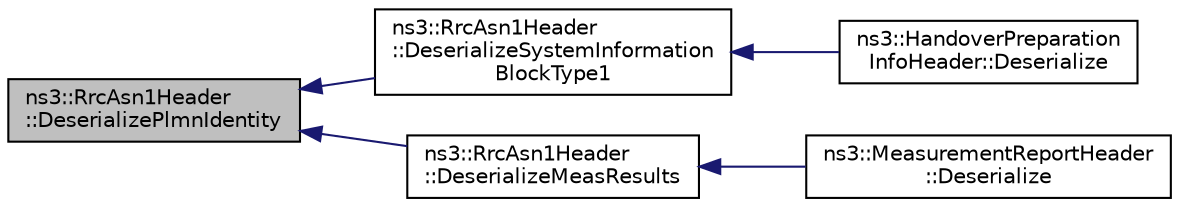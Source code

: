 digraph "ns3::RrcAsn1Header::DeserializePlmnIdentity"
{
  edge [fontname="Helvetica",fontsize="10",labelfontname="Helvetica",labelfontsize="10"];
  node [fontname="Helvetica",fontsize="10",shape=record];
  rankdir="LR";
  Node1 [label="ns3::RrcAsn1Header\l::DeserializePlmnIdentity",height=0.2,width=0.4,color="black", fillcolor="grey75", style="filled", fontcolor="black"];
  Node1 -> Node2 [dir="back",color="midnightblue",fontsize="10",style="solid"];
  Node2 [label="ns3::RrcAsn1Header\l::DeserializeSystemInformation\lBlockType1",height=0.2,width=0.4,color="black", fillcolor="white", style="filled",URL="$d1/d6e/classns3_1_1RrcAsn1Header.html#ac63bc948e0d48d46dae3154c78d4c9f7"];
  Node2 -> Node3 [dir="back",color="midnightblue",fontsize="10",style="solid"];
  Node3 [label="ns3::HandoverPreparation\lInfoHeader::Deserialize",height=0.2,width=0.4,color="black", fillcolor="white", style="filled",URL="$d7/de3/classns3_1_1HandoverPreparationInfoHeader.html#aee844b98e550f07ccf59193acd0a5f43"];
  Node1 -> Node4 [dir="back",color="midnightblue",fontsize="10",style="solid"];
  Node4 [label="ns3::RrcAsn1Header\l::DeserializeMeasResults",height=0.2,width=0.4,color="black", fillcolor="white", style="filled",URL="$d1/d6e/classns3_1_1RrcAsn1Header.html#a656187c4af13c81062863e6920989d06"];
  Node4 -> Node5 [dir="back",color="midnightblue",fontsize="10",style="solid"];
  Node5 [label="ns3::MeasurementReportHeader\l::Deserialize",height=0.2,width=0.4,color="black", fillcolor="white", style="filled",URL="$d7/dcd/classns3_1_1MeasurementReportHeader.html#a432b1c3563184d6f9fc0a7e3c75c9eaf"];
}
